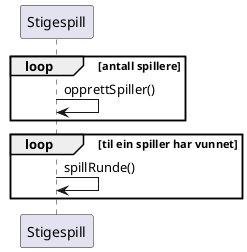 @startuml
loop antall spillere
    Stigespill -> Stigespill : opprettSpiller()
end
loop til ein spiller har vunnet
Stigespill -> Stigespill : spillRunde()
end
@enduml